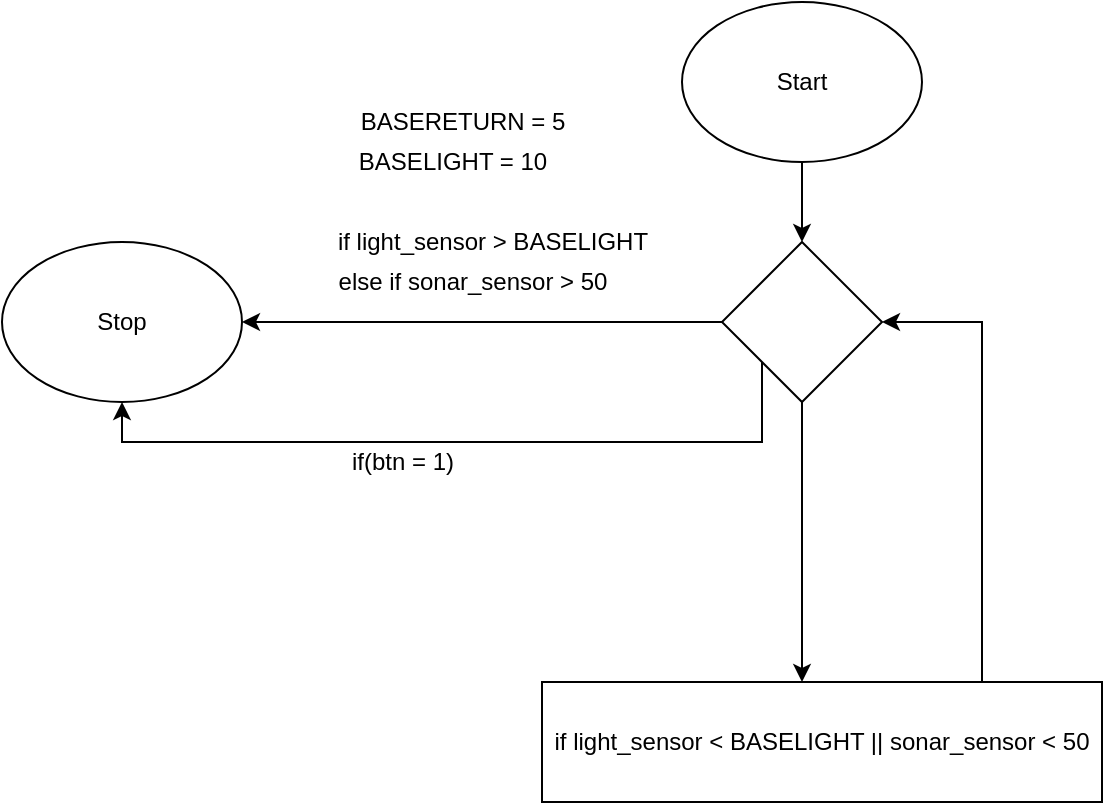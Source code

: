 <mxfile version="15.1.4" type="github">
  <diagram id="e6m10x-uRhs_gHwGIP7R" name="Page-1">
    <mxGraphModel dx="782" dy="436" grid="1" gridSize="10" guides="1" tooltips="1" connect="1" arrows="1" fold="1" page="1" pageScale="1" pageWidth="827" pageHeight="1169" math="0" shadow="0">
      <root>
        <mxCell id="0" />
        <mxCell id="1" parent="0" />
        <mxCell id="ziUaPbk_OteyMrfKzhlk-14" value="" style="edgeStyle=orthogonalEdgeStyle;rounded=0;orthogonalLoop=1;jettySize=auto;html=1;" edge="1" parent="1" source="ziUaPbk_OteyMrfKzhlk-15" target="ziUaPbk_OteyMrfKzhlk-19">
          <mxGeometry relative="1" as="geometry" />
        </mxCell>
        <mxCell id="ziUaPbk_OteyMrfKzhlk-15" value="Start" style="ellipse;whiteSpace=wrap;html=1;" vertex="1" parent="1">
          <mxGeometry x="420" y="180" width="120" height="80" as="geometry" />
        </mxCell>
        <mxCell id="ziUaPbk_OteyMrfKzhlk-16" value="" style="edgeStyle=orthogonalEdgeStyle;rounded=0;orthogonalLoop=1;jettySize=auto;html=1;startArrow=none;exitX=0;exitY=0.5;exitDx=0;exitDy=0;" edge="1" parent="1" source="ziUaPbk_OteyMrfKzhlk-19">
          <mxGeometry relative="1" as="geometry">
            <mxPoint x="200" y="340" as="targetPoint" />
            <mxPoint x="265" y="340" as="sourcePoint" />
          </mxGeometry>
        </mxCell>
        <mxCell id="ziUaPbk_OteyMrfKzhlk-17" value="" style="edgeStyle=orthogonalEdgeStyle;rounded=0;orthogonalLoop=1;jettySize=auto;html=1;" edge="1" parent="1" source="ziUaPbk_OteyMrfKzhlk-19">
          <mxGeometry relative="1" as="geometry">
            <mxPoint x="480" y="520" as="targetPoint" />
          </mxGeometry>
        </mxCell>
        <mxCell id="ziUaPbk_OteyMrfKzhlk-18" style="edgeStyle=orthogonalEdgeStyle;rounded=0;orthogonalLoop=1;jettySize=auto;html=1;exitX=0;exitY=1;exitDx=0;exitDy=0;entryX=0.5;entryY=1;entryDx=0;entryDy=0;" edge="1" parent="1" source="ziUaPbk_OteyMrfKzhlk-19" target="ziUaPbk_OteyMrfKzhlk-22">
          <mxGeometry relative="1" as="geometry">
            <Array as="points">
              <mxPoint x="460" y="400" />
              <mxPoint x="140" y="400" />
            </Array>
          </mxGeometry>
        </mxCell>
        <mxCell id="ziUaPbk_OteyMrfKzhlk-19" value="" style="rhombus;whiteSpace=wrap;html=1;" vertex="1" parent="1">
          <mxGeometry x="440" y="300" width="80" height="80" as="geometry" />
        </mxCell>
        <mxCell id="ziUaPbk_OteyMrfKzhlk-20" style="edgeStyle=orthogonalEdgeStyle;rounded=0;orthogonalLoop=1;jettySize=auto;html=1;entryX=1;entryY=0.5;entryDx=0;entryDy=0;exitX=1;exitY=0.5;exitDx=0;exitDy=0;" edge="1" parent="1" target="ziUaPbk_OteyMrfKzhlk-19">
          <mxGeometry relative="1" as="geometry">
            <Array as="points">
              <mxPoint x="570" y="550" />
              <mxPoint x="570" y="340" />
            </Array>
            <mxPoint x="625" y="550" as="sourcePoint" />
          </mxGeometry>
        </mxCell>
        <mxCell id="ziUaPbk_OteyMrfKzhlk-21" value="BASERETURN = 5" style="text;html=1;align=center;verticalAlign=middle;resizable=0;points=[];autosize=1;strokeColor=none;" vertex="1" parent="1">
          <mxGeometry x="250" y="230" width="120" height="20" as="geometry" />
        </mxCell>
        <mxCell id="ziUaPbk_OteyMrfKzhlk-22" value="Stop" style="ellipse;whiteSpace=wrap;html=1;" vertex="1" parent="1">
          <mxGeometry x="80" y="300" width="120" height="80" as="geometry" />
        </mxCell>
        <mxCell id="ziUaPbk_OteyMrfKzhlk-23" value="BASELIGHT = 10" style="text;html=1;align=center;verticalAlign=middle;resizable=0;points=[];autosize=1;strokeColor=none;" vertex="1" parent="1">
          <mxGeometry x="250" y="250" width="110" height="20" as="geometry" />
        </mxCell>
        <mxCell id="ziUaPbk_OteyMrfKzhlk-24" value="if(btn = 1)" style="text;html=1;align=center;verticalAlign=middle;resizable=0;points=[];autosize=1;strokeColor=none;fillColor=none;" vertex="1" parent="1">
          <mxGeometry x="245" y="400" width="70" height="20" as="geometry" />
        </mxCell>
        <mxCell id="ziUaPbk_OteyMrfKzhlk-25" value="if light_sensor &amp;gt; BASELIGHT" style="text;html=1;align=center;verticalAlign=middle;resizable=0;points=[];autosize=1;strokeColor=none;fillColor=none;" vertex="1" parent="1">
          <mxGeometry x="240" y="290" width="170" height="20" as="geometry" />
        </mxCell>
        <mxCell id="ziUaPbk_OteyMrfKzhlk-26" value="else if sonar_sensor &amp;gt; 50" style="text;html=1;align=center;verticalAlign=middle;resizable=0;points=[];autosize=1;strokeColor=none;fillColor=none;" vertex="1" parent="1">
          <mxGeometry x="240" y="310" width="150" height="20" as="geometry" />
        </mxCell>
        <mxCell id="ziUaPbk_OteyMrfKzhlk-27" value="if light_sensor &amp;lt; BASELIGHT || sonar_sensor &amp;lt; 50" style="whiteSpace=wrap;html=1;" vertex="1" parent="1">
          <mxGeometry x="350" y="520" width="280" height="60" as="geometry" />
        </mxCell>
      </root>
    </mxGraphModel>
  </diagram>
</mxfile>
